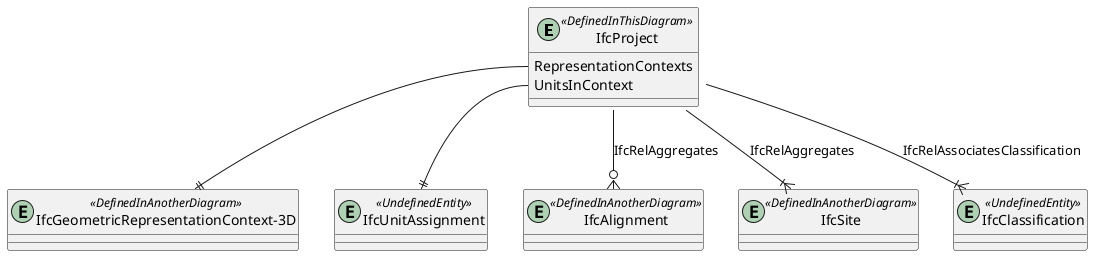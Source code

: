@startuml 

entity IfcProject <<DefinedInThisDiagram>>
{
  RepresentationContexts
  UnitsInContext
}

entity IfcGeometricRepresentationContext-3D <<DefinedInAnotherDiagram>>

entity IfcUnitAssignment <<UndefinedEntity>>

entity IfcAlignment <<DefinedInAnotherDiagram>>
IfcProject --o{ IfcAlignment : IfcRelAggregates

entity IfcSite <<DefinedInAnotherDiagram>>
IfcProject --|{ IfcSite : IfcRelAggregates


entity IfcClassification <<UndefinedEntity>>

IfcProject::RepresentationContexts --|| "IfcGeometricRepresentationContext-3D"
IfcProject::UnitsInContext --|| IfcUnitAssignment
IfcProject --|{IfcClassification : IfcRelAssociatesClassification

@enduml
